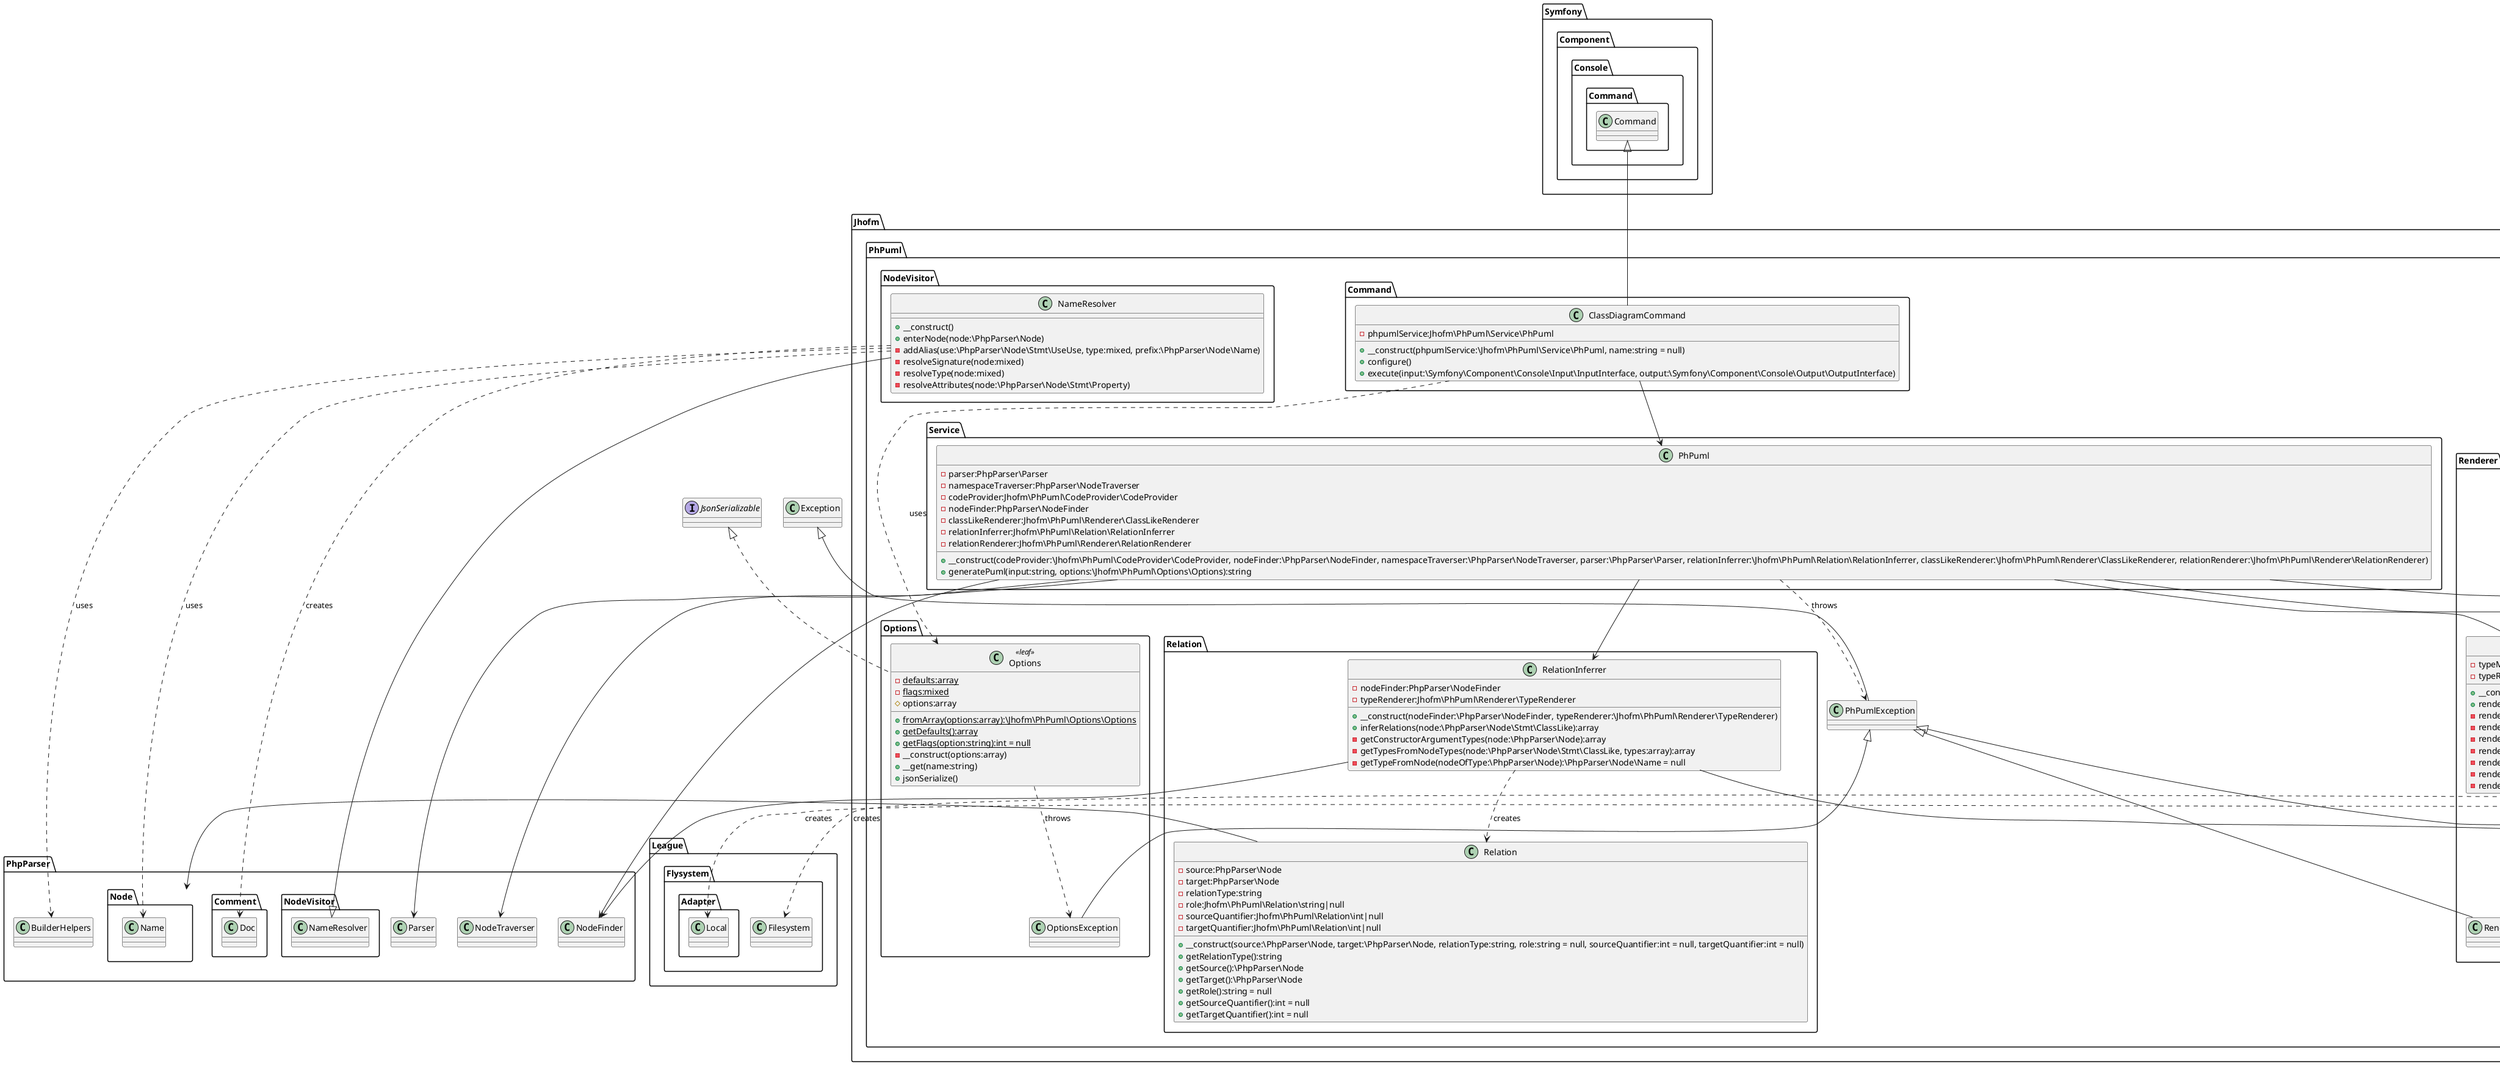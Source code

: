 @startuml
        
set namespaceSeparator \\ 

class Jhofm\\PhPuml\\CodeProvider\\CodeProvider {
  +getCode(directory:string, options:\\Jhofm\\PhPuml\\Options\\Options):\\Generator
  -getIterator(directory:string, options:\\Jhofm\\PhPuml\\Options\\Options):\\Iterator
}

Jhofm\\PhPuml\\CodeProvider\\CodeProvider ..> \\Jhofm\\FlysystemIterator\\Filter\\FilterFactory : uses
Jhofm\\PhPuml\\CodeProvider\\CodeProvider ..> \\Jhofm\\PhPuml\\CodeProvider\\CodeProviderException : throws
Jhofm\\PhPuml\\CodeProvider\\CodeProvider ..> \\League\\Flysystem\\Filesystem : creates
Jhofm\\PhPuml\\CodeProvider\\CodeProvider ..> \\League\\Flysystem\\Adapter\\Local : creates
Jhofm\\PhPuml\\CodeProvider\\CodeProvider ..> \\Jhofm\\FlysystemIterator\\Plugin\\IteratorPlugin : creates

class Jhofm\\PhPuml\\CodeProvider\\CodeProviderException extends \\Jhofm\\PhPuml\\PhPumlException {
}

class Jhofm\\PhPuml\\Command\\ClassDiagramCommand extends \\Symfony\\Component\\Console\\Command\\Command {
  -phpumlService:Jhofm\PhPuml\Service\PhPuml
  
  +__construct(phpumlService:\\Jhofm\\PhPuml\\Service\\PhPuml, name:string = null)
  +configure()
  +execute(input:\\Symfony\\Component\\Console\\Input\\InputInterface, output:\\Symfony\\Component\\Console\\Output\\OutputInterface)
}

Jhofm\\PhPuml\\Command\\ClassDiagramCommand --> \\Jhofm\\PhPuml\\Service\\PhPuml
Jhofm\\PhPuml\\Command\\ClassDiagramCommand ..> \\Jhofm\\PhPuml\\Options\\Options : uses

class Jhofm\\PhPuml\\NodeVisitor\\NameResolver extends \\PhpParser\\NodeVisitor\\NameResolver {
  +__construct()
  +enterNode(node:\\PhpParser\\Node)
  -addAlias(use:\\PhpParser\\Node\\Stmt\\UseUse, type:mixed, prefix:\\PhpParser\\Node\\Name)
  -resolveSignature(node:mixed)
  -resolveType(node:mixed)
  -resolveAttributes(node:\\PhpParser\\Node\\Stmt\\Property)
}

Jhofm\\PhPuml\\NodeVisitor\\NameResolver ..> \\PhpParser\\Node\\Name : uses
Jhofm\\PhPuml\\NodeVisitor\\NameResolver ..> \\PhpParser\\BuilderHelpers : uses
Jhofm\\PhPuml\\NodeVisitor\\NameResolver ..> \\PhpParser\\Comment\\Doc : creates

class Jhofm\\PhPuml\\Options\\Options <<leaf>> implements \\JsonSerializable {
  {static} -defaults:array
  {static} -flags:mixed
  #options:array
  
  {static} +fromArray(options:array):\\Jhofm\\PhPuml\\Options\\Options
  {static} +getDefaults():array
  {static} +getFlags(option:string):int = null
  -__construct(options:array)
  +__get(name:string)
  +jsonSerialize()
}

Jhofm\\PhPuml\\Options\\Options ..> \\Jhofm\\PhPuml\\Options\\OptionsException : throws

class Jhofm\\PhPuml\\Options\\OptionsException extends \\Jhofm\\PhPuml\\PhPumlException {
}

class Jhofm\\PhPuml\\PhPumlException extends \\Exception {
}

class Jhofm\\PhPuml\\Relation\\Relation {
  -source:PhpParser\Node
  -target:PhpParser\Node
  -relationType:string
  -role:Jhofm\PhPuml\Relation\string|null
  -sourceQuantifier:Jhofm\PhPuml\Relation\int|null
  -targetQuantifier:Jhofm\PhPuml\Relation\int|null
  
  +__construct(source:\\PhpParser\\Node, target:\\PhpParser\\Node, relationType:string, role:string = null, sourceQuantifier:int = null, targetQuantifier:int = null)
  +getRelationType():string
  +getSource():\\PhpParser\\Node
  +getTarget():\\PhpParser\\Node
  +getRole():string = null
  +getSourceQuantifier():int = null
  +getTargetQuantifier():int = null
}

Jhofm\\PhPuml\\Relation\\Relation --> \\PhpParser\\Node

class Jhofm\\PhPuml\\Relation\\RelationInferrer {
  -nodeFinder:PhpParser\NodeFinder
  -typeRenderer:Jhofm\PhPuml\Renderer\TypeRenderer
  
  +__construct(nodeFinder:\\PhpParser\\NodeFinder, typeRenderer:\\Jhofm\\PhPuml\\Renderer\\TypeRenderer)
  +inferRelations(node:\\PhpParser\\Node\\Stmt\\ClassLike):array
  -getConstructorArgumentTypes(node:\\PhpParser\\Node):array
  -getTypesFromNodeTypes(node:\\PhpParser\\Node\\Stmt\\ClassLike, types:array):array
  -getTypeFromNode(nodeOfType:\\PhpParser\\Node):\\PhpParser\\Node\\Name = null
}

Jhofm\\PhPuml\\Relation\\RelationInferrer --> \\PhpParser\\NodeFinder
Jhofm\\PhPuml\\Relation\\RelationInferrer --> \\Jhofm\\PhPuml\\Renderer\\TypeRenderer
Jhofm\\PhPuml\\Relation\\RelationInferrer ..> \\Jhofm\\PhPuml\\Relation\\Relation : creates

class Jhofm\\PhPuml\\Renderer\\ClassLikeRenderer extends \\Jhofm\\PhPuml\\Renderer\\IndentedRenderTrait {
  -typeMap:array
  -typeRenderer:Jhofm\PhPuml\Renderer\TypeRenderer
  
  +__construct(typeRenderer:\\Jhofm\\PhPuml\\Renderer\\TypeRenderer)
  +render(node:\\PhpParser\\Node\\Stmt\\ClassLike):string
  -renderClassLikeHeader(node:\\PhpParser\\Node\\Stmt\\ClassLike):string
  -renderProperties(node:\\PhpParser\\Node\\Stmt\\ClassLike):string
  -renderProperty(property:\\PhpParser\\Node\\Stmt\\Property):string
  -renderMethods(node:\\PhpParser\\Node\\Stmt\\ClassLike):string
  -renderMethod(method:\\PhpParser\\Node\\Stmt\\ClassMethod):string
  -renderVisibility(node:\\PhpParser\\Node\\Stmt):string
  -renderExtends(node:\\PhpParser\\Node\\Stmt\\ClassLike):string
}

Jhofm\\PhPuml\\Renderer\\ClassLikeRenderer --> \\Jhofm\\PhPuml\\Renderer\\TypeRenderer
Jhofm\\PhPuml\\Renderer\\ClassLikeRenderer ..> \\Jhofm\\PhPuml\\Renderer\\RendererException : throws

abstract class Jhofm\\PhPuml\\Renderer\\IndentedRenderTrait <<trait>> {
  -indentation:int
  -indentationString:string
  
  -appendLine(puml:string, line:string):void
}

class Jhofm\\PhPuml\\Renderer\\RelationRenderer extends \\Jhofm\\PhPuml\\Renderer\\IndentedRenderTrait {
  -typeRenderer:Jhofm\PhPuml\Renderer\TypeRenderer
  
  +__construct(typeRenderer:\\Jhofm\\PhPuml\\Renderer\\TypeRenderer)
  +renderRelations(relations:array):string
  +render(relation:\\Jhofm\\PhPuml\\Relation\\Relation):string
  -renderRelationType(relation:\\Jhofm\\PhPuml\\Relation\\Relation, sourceQuantifier:int = null, targetQuantifier:int = null):string
  -renderQuantifier(sourceQuantifier:int = null):string
}

Jhofm\\PhPuml\\Renderer\\RelationRenderer --> \\Jhofm\\PhPuml\\Renderer\\TypeRenderer

class Jhofm\\PhPuml\\Renderer\\RendererException extends \\Jhofm\\PhPuml\\PhPumlException {
}

class Jhofm\\PhPuml\\Renderer\\TypeRenderer {
  +render(type:\\PhpParser\\Node = null):string
}

class Jhofm\\PhPuml\\Service\\PhPuml {
  -parser:PhpParser\Parser
  -namespaceTraverser:PhpParser\NodeTraverser
  -codeProvider:Jhofm\PhPuml\CodeProvider\CodeProvider
  -nodeFinder:PhpParser\NodeFinder
  -classLikeRenderer:Jhofm\PhPuml\Renderer\ClassLikeRenderer
  -relationInferrer:Jhofm\PhPuml\Relation\RelationInferrer
  -relationRenderer:Jhofm\PhPuml\Renderer\RelationRenderer
  
  +__construct(codeProvider:\\Jhofm\\PhPuml\\CodeProvider\\CodeProvider, nodeFinder:\\PhpParser\\NodeFinder, namespaceTraverser:\\PhpParser\\NodeTraverser, parser:\\PhpParser\\Parser, relationInferrer:\\Jhofm\\PhPuml\\Relation\\RelationInferrer, classLikeRenderer:\\Jhofm\\PhPuml\\Renderer\\ClassLikeRenderer, relationRenderer:\\Jhofm\\PhPuml\\Renderer\\RelationRenderer)
  +generatePuml(input:string, options:\\Jhofm\\PhPuml\\Options\\Options):string
}

Jhofm\\PhPuml\\Service\\PhPuml --> \\Jhofm\\PhPuml\\CodeProvider\\CodeProvider
Jhofm\\PhPuml\\Service\\PhPuml --> \\PhpParser\\NodeFinder
Jhofm\\PhPuml\\Service\\PhPuml --> \\PhpParser\\NodeTraverser
Jhofm\\PhPuml\\Service\\PhPuml --> \\PhpParser\\Parser
Jhofm\\PhPuml\\Service\\PhPuml --> \\Jhofm\\PhPuml\\Relation\\RelationInferrer
Jhofm\\PhPuml\\Service\\PhPuml --> \\Jhofm\\PhPuml\\Renderer\\ClassLikeRenderer
Jhofm\\PhPuml\\Service\\PhPuml --> \\Jhofm\\PhPuml\\Renderer\\RelationRenderer
Jhofm\\PhPuml\\Service\\PhPuml ..> \\Jhofm\\PhPuml\\PhPumlException : throws

@enduml
